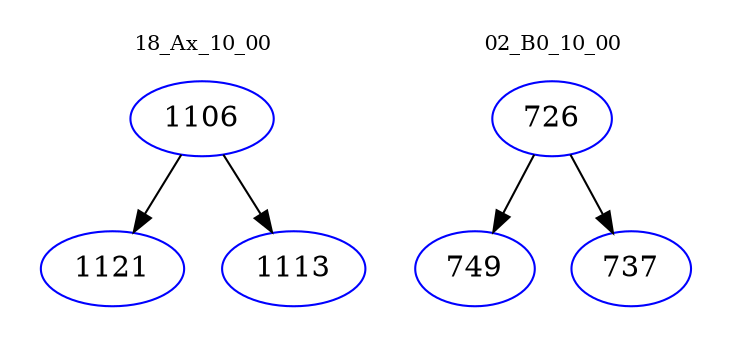 digraph{
subgraph cluster_0 {
color = white
label = "18_Ax_10_00";
fontsize=10;
T0_1106 [label="1106", color="blue"]
T0_1106 -> T0_1121 [color="black"]
T0_1121 [label="1121", color="blue"]
T0_1106 -> T0_1113 [color="black"]
T0_1113 [label="1113", color="blue"]
}
subgraph cluster_1 {
color = white
label = "02_B0_10_00";
fontsize=10;
T1_726 [label="726", color="blue"]
T1_726 -> T1_749 [color="black"]
T1_749 [label="749", color="blue"]
T1_726 -> T1_737 [color="black"]
T1_737 [label="737", color="blue"]
}
}

